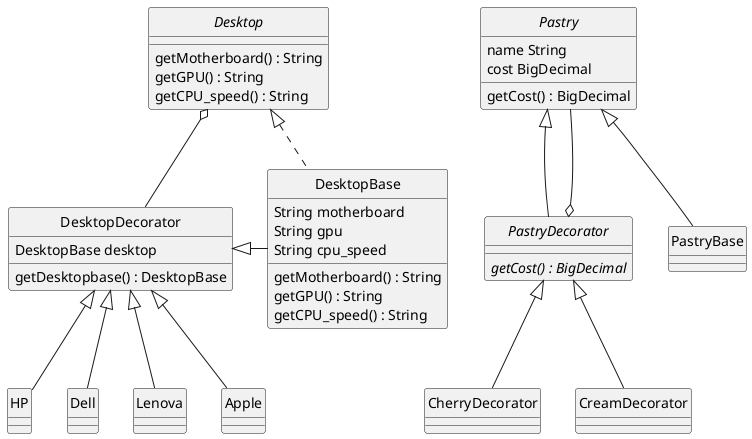 ------------------------
c:\Users\nathr\Desktop\uml\gr.png

@startuml
skinparam style strictuml
interface Pastry {
  name String
  cost BigDecimal
  getCost() : BigDecimal
}
class PastryBase
abstract class PastryDecorator {
  {abstract} getCost() : BigDecimal
}
PastryBase -up-|> Pastry
PastryDecorator -up-|> Pastry
PastryDecorator o-up- Pastry
CherryDecorator -up-|> PastryDecorator
CreamDecorator -up-|> PastryDecorator



class DesktopBase implements Desktop{

  String motherboard
  String gpu 
  String cpu_speed

  getMotherboard() : String 
  getGPU() : String 
  getCPU_speed() : String
}


interface Desktop{


  getMotherboard() : String 
  getGPU() : String 
  getCPU_speed() : String
}

class DesktopDecorator {
    DesktopBase desktop


  getDesktopbase() : DesktopBase
}

Desktop o-down- DesktopDecorator
DesktopBase -left-|> DesktopDecorator
HP -up-|> DesktopDecorator
Dell -up-|> DesktopDecorator
Lenova -up-|> DesktopDecorator
Apple -up-|> DesktopDecorator



@enduml

PlantUML version 1.2019.10beta5(Unknown compile time)
(GPL source distribution)
Java Runtime: Java(TM) SE Runtime Environment
JVM: Java HotSpot(TM) 64-Bit Server VM
Java Version: 1.7.0_25-b15
Operating System: Linux
Default Encoding: UTF-8
Language: en
Country: US

------------------------

